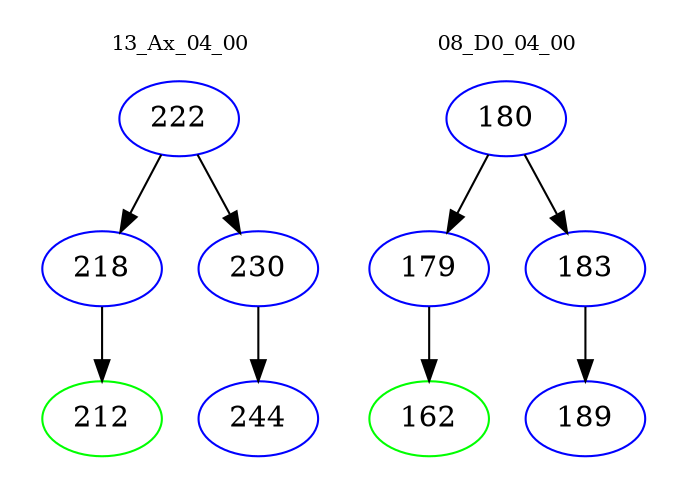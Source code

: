 digraph{
subgraph cluster_0 {
color = white
label = "13_Ax_04_00";
fontsize=10;
T0_222 [label="222", color="blue"]
T0_222 -> T0_218 [color="black"]
T0_218 [label="218", color="blue"]
T0_218 -> T0_212 [color="black"]
T0_212 [label="212", color="green"]
T0_222 -> T0_230 [color="black"]
T0_230 [label="230", color="blue"]
T0_230 -> T0_244 [color="black"]
T0_244 [label="244", color="blue"]
}
subgraph cluster_1 {
color = white
label = "08_D0_04_00";
fontsize=10;
T1_180 [label="180", color="blue"]
T1_180 -> T1_179 [color="black"]
T1_179 [label="179", color="blue"]
T1_179 -> T1_162 [color="black"]
T1_162 [label="162", color="green"]
T1_180 -> T1_183 [color="black"]
T1_183 [label="183", color="blue"]
T1_183 -> T1_189 [color="black"]
T1_189 [label="189", color="blue"]
}
}
